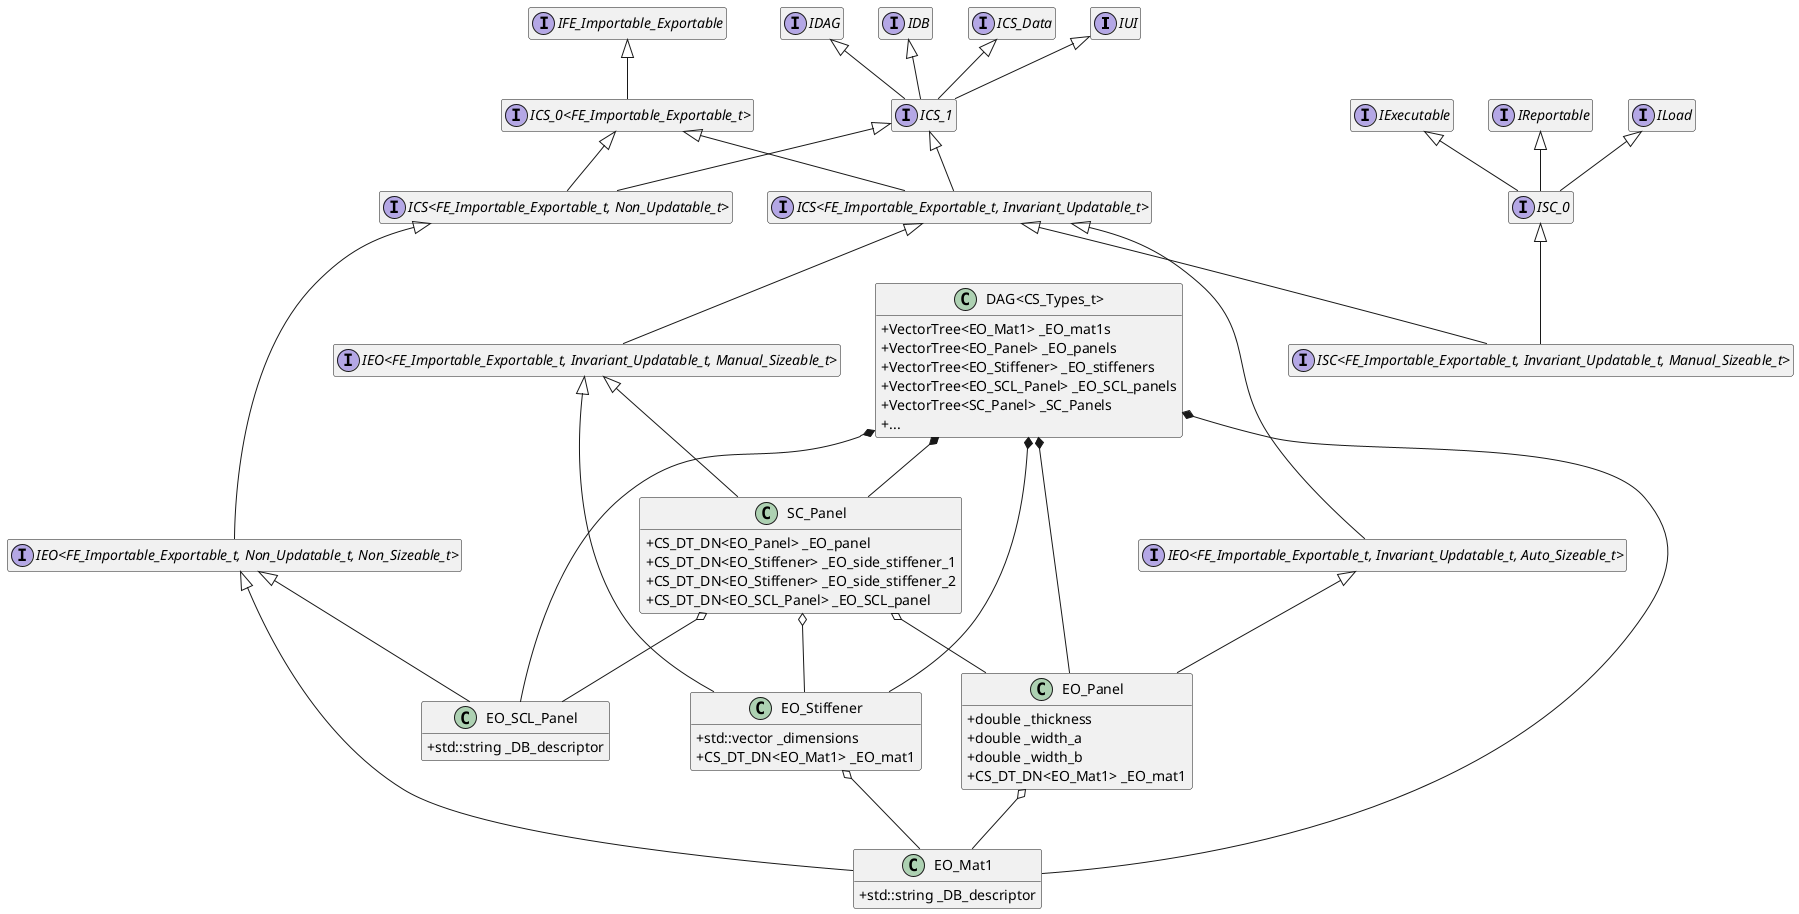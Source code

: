 @startuml
hide empty members
skinparam classAttributeIconSize 0

interface IUI
interface IDAG
interface IDB
interface ICS_Data
interface IFE_Importable_Exportable
interface IExecutable
interface IReportable
interface ILoad
interface "ICS_0<FE_Importable_Exportable_t>"
interface ICS_1
interface "ICS<FE_Importable_Exportable_t, Non_Updatable_t>"
interface "ICS<FE_Importable_Exportable_t, Invariant_Updatable_t>"
interface "IEO<FE_Importable_Exportable_t, Non_Updatable_t, Non_Sizeable_t>"
interface "IEO<FE_Importable_Exportable_t, Invariant_Updatable_t, Auto_Sizeable_t>"
interface "IEO<FE_Importable_Exportable_t, Invariant_Updatable_t, Manual_Sizeable_t>"
interface ISC_0
interface "ISC<FE_Importable_Exportable_t, Invariant_Updatable_t, Manual_Sizeable_t>"

class EO_Mat1 {
    +std::string _DB_descriptor
}

class EO_Panel {
    +double _thickness
    +double _width_a
    +double _width_b
    +CS_DT_DN<EO_Mat1> _EO_mat1
}

class EO_Stiffener {
    +std::vector _dimensions
    +CS_DT_DN<EO_Mat1> _EO_mat1
}

class EO_SCL_Panel {
    +std::string _DB_descriptor
}

class SC_Panel {
    +CS_DT_DN<EO_Panel> _EO_panel
    +CS_DT_DN<EO_Stiffener> _EO_side_stiffener_1
    +CS_DT_DN<EO_Stiffener> _EO_side_stiffener_2
    +CS_DT_DN<EO_SCL_Panel> _EO_SCL_panel
}

class "DAG<CS_Types_t>" {
    +VectorTree<EO_Mat1> _EO_mat1s
    +VectorTree<EO_Panel> _EO_panels
    +VectorTree<EO_Stiffener> _EO_stiffeners
    +VectorTree<EO_SCL_Panel> _EO_SCL_panels
    +VectorTree<SC_Panel> _SC_Panels
    +...
}

IFE_Importable_Exportable <|-- "ICS_0<FE_Importable_Exportable_t>"
IUI <|-- ICS_1
IDAG <|-- ICS_1
IDB <|-- ICS_1
ICS_Data <|-- ICS_1
"ICS_0<FE_Importable_Exportable_t>" <|-- "ICS<FE_Importable_Exportable_t, Non_Updatable_t>"
"ICS_0<FE_Importable_Exportable_t>" <|-- "ICS<FE_Importable_Exportable_t, Invariant_Updatable_t>"
ICS_1 <|-- "ICS<FE_Importable_Exportable_t, Non_Updatable_t>"
ICS_1 <|-- "ICS<FE_Importable_Exportable_t, Invariant_Updatable_t>"
"ICS<FE_Importable_Exportable_t, Non_Updatable_t>" <|-- "IEO<FE_Importable_Exportable_t, Non_Updatable_t, Non_Sizeable_t>"
"ICS<FE_Importable_Exportable_t, Invariant_Updatable_t>" <|-- "IEO<FE_Importable_Exportable_t, Invariant_Updatable_t, Auto_Sizeable_t>"
"ICS<FE_Importable_Exportable_t, Invariant_Updatable_t>" <|-- "IEO<FE_Importable_Exportable_t, Invariant_Updatable_t, Manual_Sizeable_t>"
"ICS<FE_Importable_Exportable_t, Invariant_Updatable_t>" <|-- "ISC<FE_Importable_Exportable_t, Invariant_Updatable_t, Manual_Sizeable_t>"
IExecutable <|-- ISC_0
IReportable <|-- ISC_0
ILoad <|-- ISC_0
ISC_0 <|-- "ISC<FE_Importable_Exportable_t, Invariant_Updatable_t, Manual_Sizeable_t>"
"IEO<FE_Importable_Exportable_t, Non_Updatable_t, Non_Sizeable_t>" <|-- EO_Mat1
"IEO<FE_Importable_Exportable_t, Invariant_Updatable_t, Auto_Sizeable_t>" <|-- EO_Panel
"IEO<FE_Importable_Exportable_t, Invariant_Updatable_t, Manual_Sizeable_t>" <|-- EO_Stiffener
"IEO<FE_Importable_Exportable_t, Non_Updatable_t, Non_Sizeable_t>" <|-- EO_SCL_Panel
"IEO<FE_Importable_Exportable_t, Invariant_Updatable_t, Manual_Sizeable_t>" <|-- SC_Panel
EO_Panel o-- EO_Mat1
EO_Stiffener o-- EO_Mat1
SC_Panel o-- EO_Panel
SC_Panel o-- EO_Stiffener
SC_Panel o-- EO_SCL_Panel
"DAG<CS_Types_t>" *-- EO_Mat1
"DAG<CS_Types_t>" *-- EO_Panel
"DAG<CS_Types_t>" *-- EO_Stiffener
"DAG<CS_Types_t>" *-- EO_SCL_Panel
"DAG<CS_Types_t>" *-- SC_Panel

@enduml
